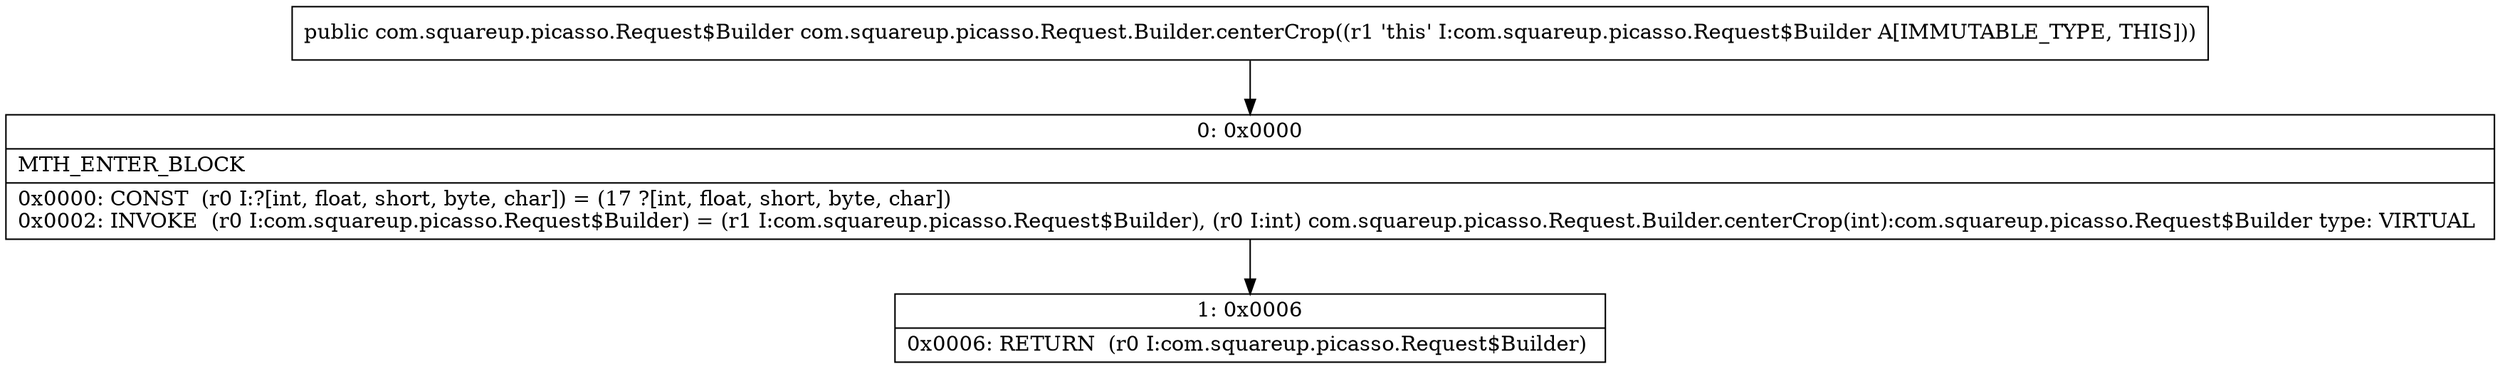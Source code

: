 digraph "CFG forcom.squareup.picasso.Request.Builder.centerCrop()Lcom\/squareup\/picasso\/Request$Builder;" {
Node_0 [shape=record,label="{0\:\ 0x0000|MTH_ENTER_BLOCK\l|0x0000: CONST  (r0 I:?[int, float, short, byte, char]) = (17 ?[int, float, short, byte, char]) \l0x0002: INVOKE  (r0 I:com.squareup.picasso.Request$Builder) = (r1 I:com.squareup.picasso.Request$Builder), (r0 I:int) com.squareup.picasso.Request.Builder.centerCrop(int):com.squareup.picasso.Request$Builder type: VIRTUAL \l}"];
Node_1 [shape=record,label="{1\:\ 0x0006|0x0006: RETURN  (r0 I:com.squareup.picasso.Request$Builder) \l}"];
MethodNode[shape=record,label="{public com.squareup.picasso.Request$Builder com.squareup.picasso.Request.Builder.centerCrop((r1 'this' I:com.squareup.picasso.Request$Builder A[IMMUTABLE_TYPE, THIS])) }"];
MethodNode -> Node_0;
Node_0 -> Node_1;
}

